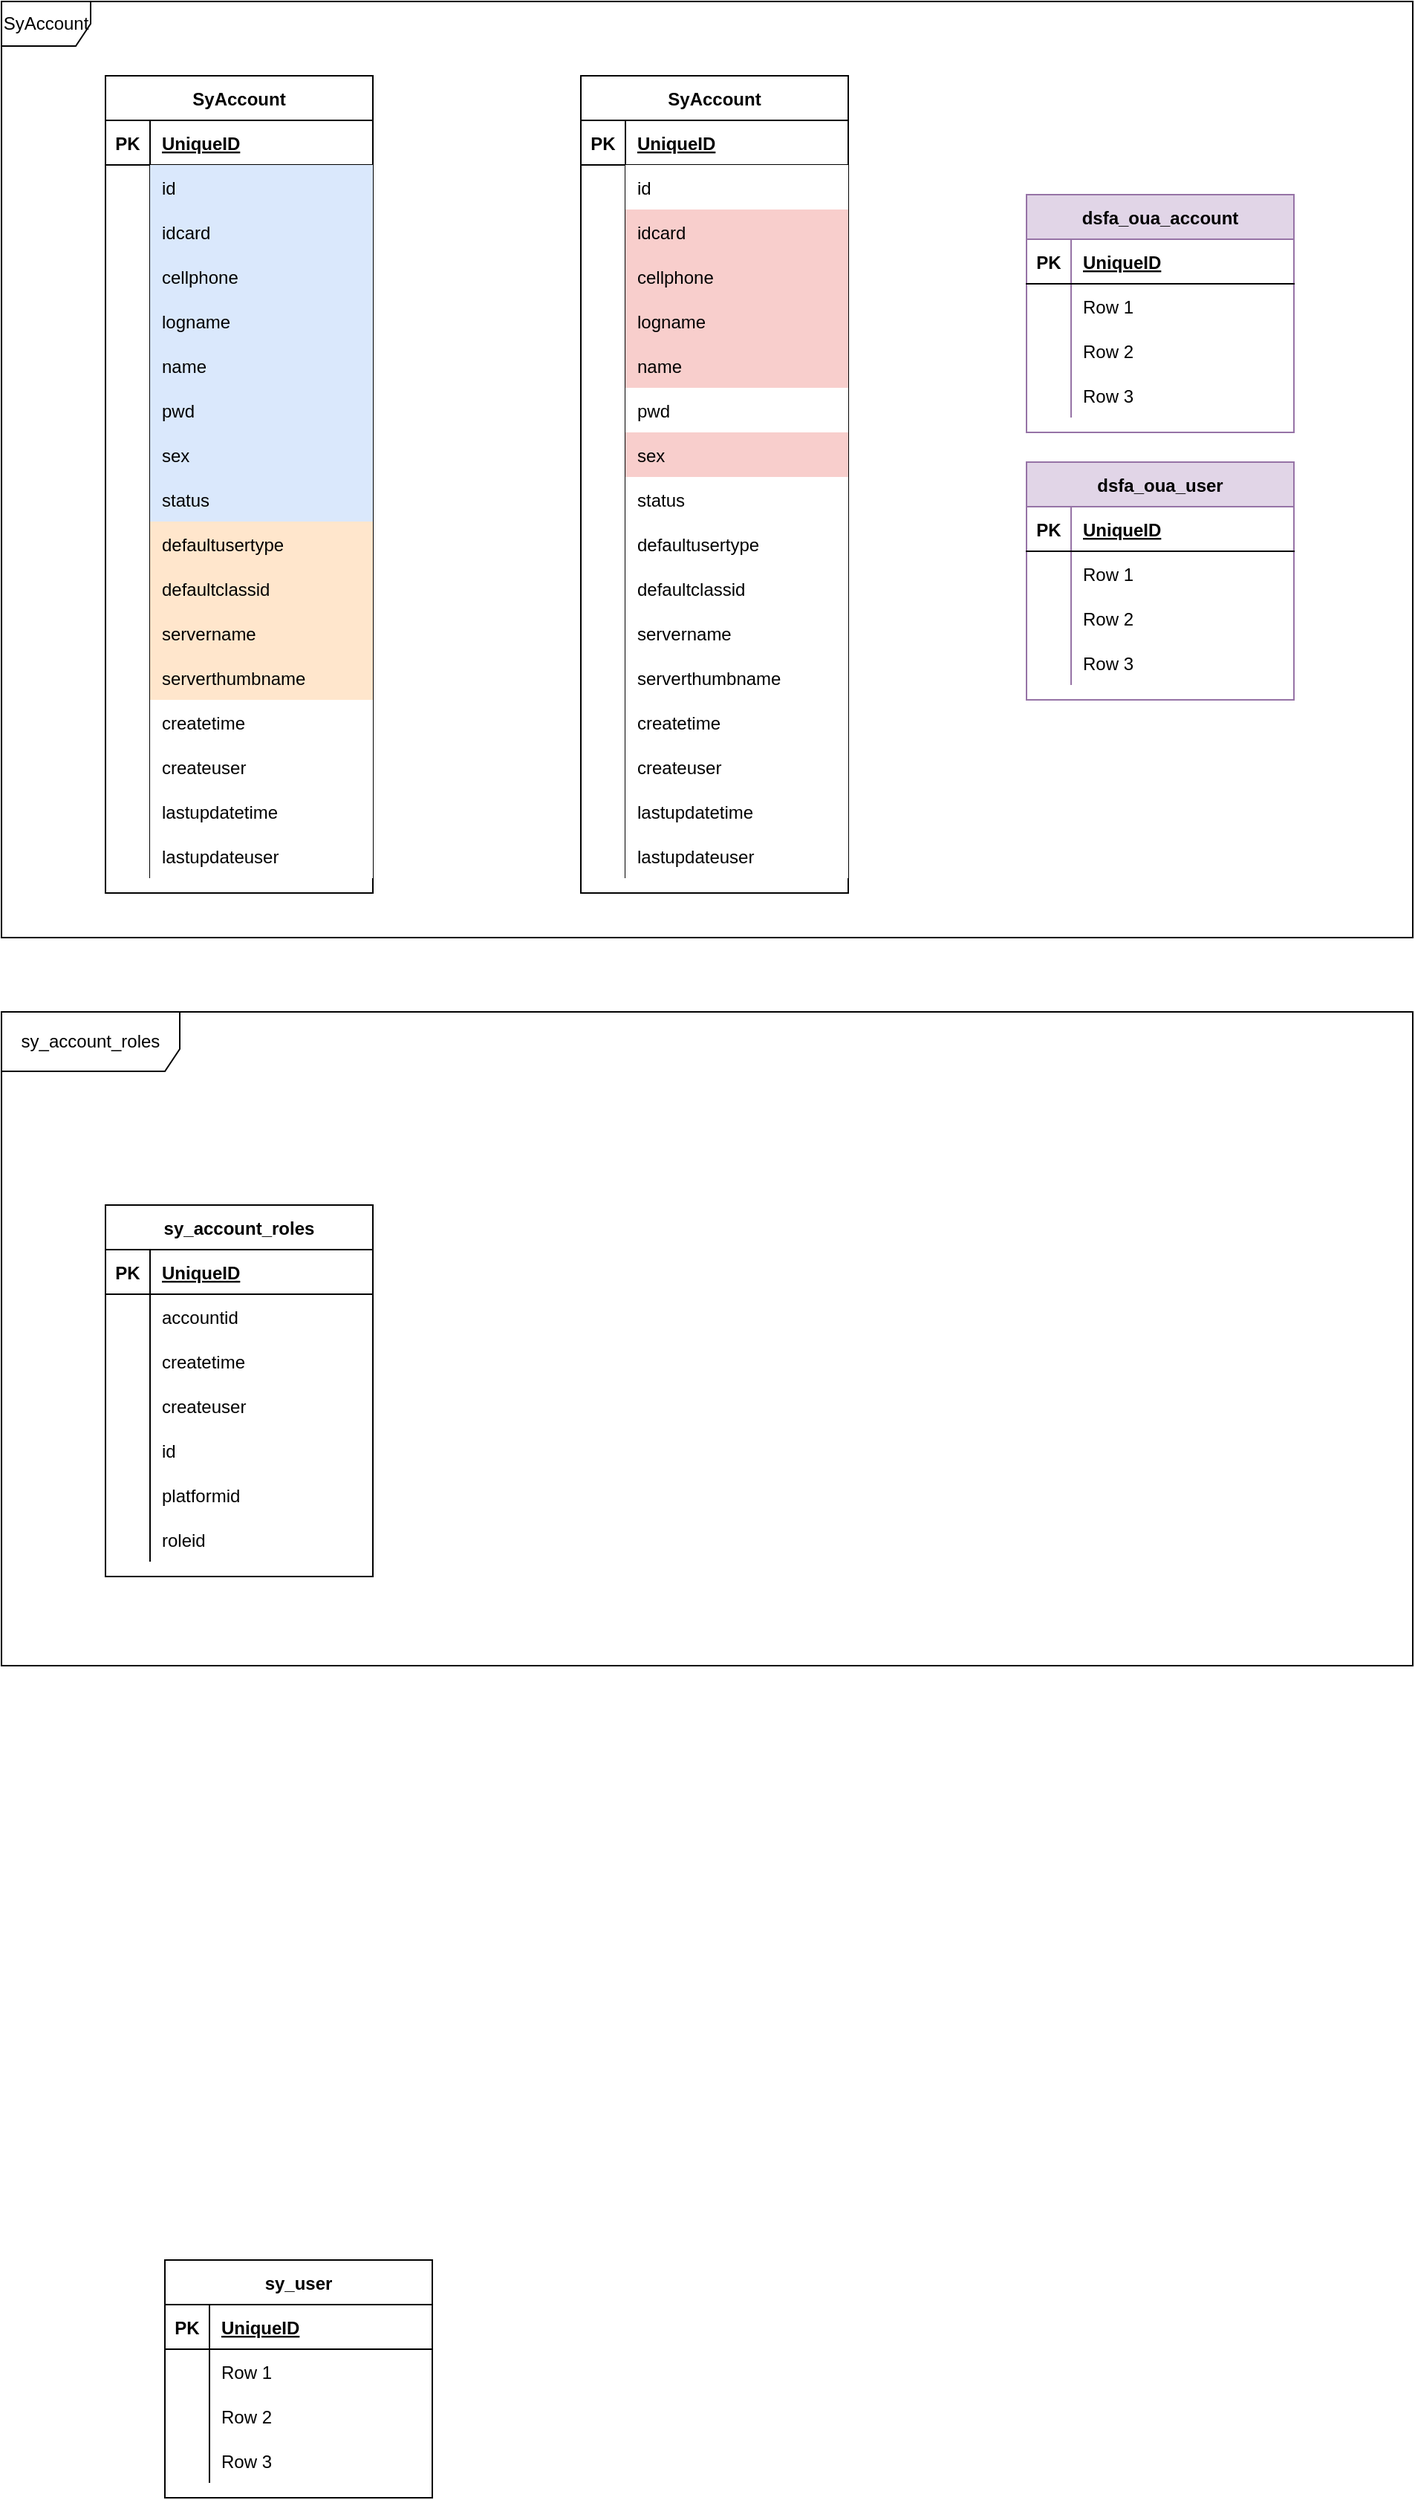 <mxfile version="14.6.13" type="device"><diagram id="wtJdiFeGSxAWLH2Ik4d4" name="第 1 页"><mxGraphModel dx="1408" dy="808" grid="1" gridSize="10" guides="1" tooltips="1" connect="1" arrows="1" fold="1" page="1" pageScale="1" pageWidth="3300" pageHeight="4681" math="0" shadow="0"><root><mxCell id="0"/><mxCell id="1" parent="0"/><mxCell id="aTw9leq8kEesizQfhiR4-157" value="sy_account_roles" style="shape=umlFrame;whiteSpace=wrap;html=1;width=120;height=40;" parent="1" vertex="1"><mxGeometry x="680" y="1360" width="950" height="440" as="geometry"/></mxCell><mxCell id="aTw9leq8kEesizQfhiR4-156" value="SyAccount" style="shape=umlFrame;whiteSpace=wrap;html=1;" parent="1" vertex="1"><mxGeometry x="680" y="680" width="950" height="630" as="geometry"/></mxCell><mxCell id="aTw9leq8kEesizQfhiR4-1" value="SyAccount" style="shape=table;startSize=30;container=1;collapsible=1;childLayout=tableLayout;fixedRows=1;rowLines=0;fontStyle=1;align=center;resizeLast=1;" parent="1" vertex="1"><mxGeometry x="750" y="730" width="180" height="550" as="geometry"/></mxCell><mxCell id="aTw9leq8kEesizQfhiR4-2" value="" style="shape=partialRectangle;collapsible=0;dropTarget=0;pointerEvents=0;fillColor=none;top=0;left=0;bottom=1;right=0;points=[[0,0.5],[1,0.5]];portConstraint=eastwest;" parent="aTw9leq8kEesizQfhiR4-1" vertex="1"><mxGeometry y="30" width="180" height="30" as="geometry"/></mxCell><mxCell id="aTw9leq8kEesizQfhiR4-3" value="PK" style="shape=partialRectangle;connectable=0;fillColor=none;top=0;left=0;bottom=0;right=0;fontStyle=1;overflow=hidden;" parent="aTw9leq8kEesizQfhiR4-2" vertex="1"><mxGeometry width="30" height="30" as="geometry"/></mxCell><mxCell id="aTw9leq8kEesizQfhiR4-4" value="UniqueID" style="shape=partialRectangle;connectable=0;fillColor=none;top=0;left=0;bottom=0;right=0;align=left;spacingLeft=6;fontStyle=5;overflow=hidden;" parent="aTw9leq8kEesizQfhiR4-2" vertex="1"><mxGeometry x="30" width="150" height="30" as="geometry"/></mxCell><mxCell id="aTw9leq8kEesizQfhiR4-5" value="" style="shape=partialRectangle;collapsible=0;dropTarget=0;pointerEvents=0;fillColor=none;top=0;left=0;bottom=0;right=0;points=[[0,0.5],[1,0.5]];portConstraint=eastwest;" parent="aTw9leq8kEesizQfhiR4-1" vertex="1"><mxGeometry y="60" width="180" height="30" as="geometry"/></mxCell><mxCell id="aTw9leq8kEesizQfhiR4-6" value="" style="shape=partialRectangle;connectable=0;fillColor=none;top=0;left=0;bottom=0;right=0;editable=1;overflow=hidden;" parent="aTw9leq8kEesizQfhiR4-5" vertex="1"><mxGeometry width="30" height="30" as="geometry"/></mxCell><mxCell id="aTw9leq8kEesizQfhiR4-7" value="id" style="shape=partialRectangle;connectable=0;fillColor=#dae8fc;top=0;left=0;bottom=0;right=0;align=left;spacingLeft=6;overflow=hidden;strokeColor=#6c8ebf;" parent="aTw9leq8kEesizQfhiR4-5" vertex="1"><mxGeometry x="30" width="150" height="30" as="geometry"/></mxCell><mxCell id="aTw9leq8kEesizQfhiR4-8" value="" style="shape=partialRectangle;collapsible=0;dropTarget=0;pointerEvents=0;fillColor=none;top=0;left=0;bottom=0;right=0;points=[[0,0.5],[1,0.5]];portConstraint=eastwest;" parent="aTw9leq8kEesizQfhiR4-1" vertex="1"><mxGeometry y="90" width="180" height="30" as="geometry"/></mxCell><mxCell id="aTw9leq8kEesizQfhiR4-9" value="" style="shape=partialRectangle;connectable=0;fillColor=none;top=0;left=0;bottom=0;right=0;editable=1;overflow=hidden;" parent="aTw9leq8kEesizQfhiR4-8" vertex="1"><mxGeometry width="30" height="30" as="geometry"/></mxCell><mxCell id="aTw9leq8kEesizQfhiR4-10" value="idcard" style="shape=partialRectangle;connectable=0;fillColor=#dae8fc;top=0;left=0;bottom=0;right=0;align=left;spacingLeft=6;overflow=hidden;strokeColor=#6c8ebf;" parent="aTw9leq8kEesizQfhiR4-8" vertex="1"><mxGeometry x="30" width="150" height="30" as="geometry"/></mxCell><mxCell id="aTw9leq8kEesizQfhiR4-11" value="" style="shape=partialRectangle;collapsible=0;dropTarget=0;pointerEvents=0;fillColor=none;top=0;left=0;bottom=0;right=0;points=[[0,0.5],[1,0.5]];portConstraint=eastwest;" parent="aTw9leq8kEesizQfhiR4-1" vertex="1"><mxGeometry y="120" width="180" height="30" as="geometry"/></mxCell><mxCell id="aTw9leq8kEesizQfhiR4-12" value="" style="shape=partialRectangle;connectable=0;fillColor=none;top=0;left=0;bottom=0;right=0;editable=1;overflow=hidden;" parent="aTw9leq8kEesizQfhiR4-11" vertex="1"><mxGeometry width="30" height="30" as="geometry"/></mxCell><mxCell id="aTw9leq8kEesizQfhiR4-13" value="cellphone" style="shape=partialRectangle;connectable=0;fillColor=#dae8fc;top=0;left=0;bottom=0;right=0;align=left;spacingLeft=6;overflow=hidden;strokeColor=#6c8ebf;" parent="aTw9leq8kEesizQfhiR4-11" vertex="1"><mxGeometry x="30" width="150" height="30" as="geometry"/></mxCell><mxCell id="aTw9leq8kEesizQfhiR4-14" value="" style="shape=partialRectangle;collapsible=0;dropTarget=0;pointerEvents=0;fillColor=none;top=0;left=0;bottom=0;right=0;points=[[0,0.5],[1,0.5]];portConstraint=eastwest;" parent="aTw9leq8kEesizQfhiR4-1" vertex="1"><mxGeometry y="150" width="180" height="30" as="geometry"/></mxCell><mxCell id="aTw9leq8kEesizQfhiR4-15" value="" style="shape=partialRectangle;connectable=0;fillColor=none;top=0;left=0;bottom=0;right=0;editable=1;overflow=hidden;" parent="aTw9leq8kEesizQfhiR4-14" vertex="1"><mxGeometry width="30" height="30" as="geometry"/></mxCell><mxCell id="aTw9leq8kEesizQfhiR4-16" value="logname" style="shape=partialRectangle;connectable=0;fillColor=#dae8fc;top=0;left=0;bottom=0;right=0;align=left;spacingLeft=6;overflow=hidden;strokeColor=#6c8ebf;" parent="aTw9leq8kEesizQfhiR4-14" vertex="1"><mxGeometry x="30" width="150" height="30" as="geometry"/></mxCell><mxCell id="aTw9leq8kEesizQfhiR4-17" value="" style="shape=partialRectangle;collapsible=0;dropTarget=0;pointerEvents=0;fillColor=none;top=0;left=0;bottom=0;right=0;points=[[0,0.5],[1,0.5]];portConstraint=eastwest;" parent="aTw9leq8kEesizQfhiR4-1" vertex="1"><mxGeometry y="180" width="180" height="30" as="geometry"/></mxCell><mxCell id="aTw9leq8kEesizQfhiR4-18" value="" style="shape=partialRectangle;connectable=0;fillColor=none;top=0;left=0;bottom=0;right=0;editable=1;overflow=hidden;" parent="aTw9leq8kEesizQfhiR4-17" vertex="1"><mxGeometry width="30" height="30" as="geometry"/></mxCell><mxCell id="aTw9leq8kEesizQfhiR4-19" value="name" style="shape=partialRectangle;connectable=0;fillColor=#dae8fc;top=0;left=0;bottom=0;right=0;align=left;spacingLeft=6;overflow=hidden;strokeColor=#6c8ebf;" parent="aTw9leq8kEesizQfhiR4-17" vertex="1"><mxGeometry x="30" width="150" height="30" as="geometry"/></mxCell><mxCell id="aTw9leq8kEesizQfhiR4-20" value="" style="shape=partialRectangle;collapsible=0;dropTarget=0;pointerEvents=0;fillColor=none;top=0;left=0;bottom=0;right=0;points=[[0,0.5],[1,0.5]];portConstraint=eastwest;" parent="aTw9leq8kEesizQfhiR4-1" vertex="1"><mxGeometry y="210" width="180" height="30" as="geometry"/></mxCell><mxCell id="aTw9leq8kEesizQfhiR4-21" value="" style="shape=partialRectangle;connectable=0;fillColor=none;top=0;left=0;bottom=0;right=0;editable=1;overflow=hidden;" parent="aTw9leq8kEesizQfhiR4-20" vertex="1"><mxGeometry width="30" height="30" as="geometry"/></mxCell><mxCell id="aTw9leq8kEesizQfhiR4-22" value="pwd" style="shape=partialRectangle;connectable=0;fillColor=#dae8fc;top=0;left=0;bottom=0;right=0;align=left;spacingLeft=6;overflow=hidden;strokeColor=#6c8ebf;" parent="aTw9leq8kEesizQfhiR4-20" vertex="1"><mxGeometry x="30" width="150" height="30" as="geometry"/></mxCell><mxCell id="aTw9leq8kEesizQfhiR4-23" value="" style="shape=partialRectangle;collapsible=0;dropTarget=0;pointerEvents=0;fillColor=none;top=0;left=0;bottom=0;right=0;points=[[0,0.5],[1,0.5]];portConstraint=eastwest;" parent="aTw9leq8kEesizQfhiR4-1" vertex="1"><mxGeometry y="240" width="180" height="30" as="geometry"/></mxCell><mxCell id="aTw9leq8kEesizQfhiR4-24" value="" style="shape=partialRectangle;connectable=0;fillColor=none;top=0;left=0;bottom=0;right=0;editable=1;overflow=hidden;" parent="aTw9leq8kEesizQfhiR4-23" vertex="1"><mxGeometry width="30" height="30" as="geometry"/></mxCell><mxCell id="aTw9leq8kEesizQfhiR4-25" value="sex" style="shape=partialRectangle;connectable=0;fillColor=#dae8fc;top=0;left=0;bottom=0;right=0;align=left;spacingLeft=6;overflow=hidden;strokeColor=#6c8ebf;" parent="aTw9leq8kEesizQfhiR4-23" vertex="1"><mxGeometry x="30" width="150" height="30" as="geometry"/></mxCell><mxCell id="aTw9leq8kEesizQfhiR4-26" value="" style="shape=partialRectangle;collapsible=0;dropTarget=0;pointerEvents=0;fillColor=none;top=0;left=0;bottom=0;right=0;points=[[0,0.5],[1,0.5]];portConstraint=eastwest;" parent="aTw9leq8kEesizQfhiR4-1" vertex="1"><mxGeometry y="270" width="180" height="30" as="geometry"/></mxCell><mxCell id="aTw9leq8kEesizQfhiR4-27" value="" style="shape=partialRectangle;connectable=0;fillColor=none;top=0;left=0;bottom=0;right=0;editable=1;overflow=hidden;" parent="aTw9leq8kEesizQfhiR4-26" vertex="1"><mxGeometry width="30" height="30" as="geometry"/></mxCell><mxCell id="aTw9leq8kEesizQfhiR4-28" value="status" style="shape=partialRectangle;connectable=0;fillColor=#dae8fc;top=0;left=0;bottom=0;right=0;align=left;spacingLeft=6;overflow=hidden;strokeColor=#6c8ebf;" parent="aTw9leq8kEesizQfhiR4-26" vertex="1"><mxGeometry x="30" width="150" height="30" as="geometry"/></mxCell><mxCell id="aTw9leq8kEesizQfhiR4-29" value="" style="shape=partialRectangle;collapsible=0;dropTarget=0;pointerEvents=0;fillColor=none;top=0;left=0;bottom=0;right=0;points=[[0,0.5],[1,0.5]];portConstraint=eastwest;" parent="aTw9leq8kEesizQfhiR4-1" vertex="1"><mxGeometry y="300" width="180" height="30" as="geometry"/></mxCell><mxCell id="aTw9leq8kEesizQfhiR4-30" value="" style="shape=partialRectangle;connectable=0;fillColor=none;top=0;left=0;bottom=0;right=0;editable=1;overflow=hidden;" parent="aTw9leq8kEesizQfhiR4-29" vertex="1"><mxGeometry width="30" height="30" as="geometry"/></mxCell><mxCell id="aTw9leq8kEesizQfhiR4-31" value="defaultusertype" style="shape=partialRectangle;connectable=0;fillColor=#ffe6cc;top=0;left=0;bottom=0;right=0;align=left;spacingLeft=6;overflow=hidden;strokeColor=#d79b00;" parent="aTw9leq8kEesizQfhiR4-29" vertex="1"><mxGeometry x="30" width="150" height="30" as="geometry"/></mxCell><mxCell id="aTw9leq8kEesizQfhiR4-32" value="" style="shape=partialRectangle;collapsible=0;dropTarget=0;pointerEvents=0;fillColor=none;top=0;left=0;bottom=0;right=0;points=[[0,0.5],[1,0.5]];portConstraint=eastwest;" parent="aTw9leq8kEesizQfhiR4-1" vertex="1"><mxGeometry y="330" width="180" height="30" as="geometry"/></mxCell><mxCell id="aTw9leq8kEesizQfhiR4-33" value="" style="shape=partialRectangle;connectable=0;fillColor=none;top=0;left=0;bottom=0;right=0;editable=1;overflow=hidden;" parent="aTw9leq8kEesizQfhiR4-32" vertex="1"><mxGeometry width="30" height="30" as="geometry"/></mxCell><mxCell id="aTw9leq8kEesizQfhiR4-34" value="defaultclassid" style="shape=partialRectangle;connectable=0;fillColor=#ffe6cc;top=0;left=0;bottom=0;right=0;align=left;spacingLeft=6;overflow=hidden;strokeColor=#d79b00;" parent="aTw9leq8kEesizQfhiR4-32" vertex="1"><mxGeometry x="30" width="150" height="30" as="geometry"/></mxCell><mxCell id="aTw9leq8kEesizQfhiR4-35" value="" style="shape=partialRectangle;collapsible=0;dropTarget=0;pointerEvents=0;fillColor=none;top=0;left=0;bottom=0;right=0;points=[[0,0.5],[1,0.5]];portConstraint=eastwest;" parent="aTw9leq8kEesizQfhiR4-1" vertex="1"><mxGeometry y="360" width="180" height="30" as="geometry"/></mxCell><mxCell id="aTw9leq8kEesizQfhiR4-36" value="" style="shape=partialRectangle;connectable=0;fillColor=none;top=0;left=0;bottom=0;right=0;editable=1;overflow=hidden;" parent="aTw9leq8kEesizQfhiR4-35" vertex="1"><mxGeometry width="30" height="30" as="geometry"/></mxCell><mxCell id="aTw9leq8kEesizQfhiR4-37" value="servername" style="shape=partialRectangle;connectable=0;fillColor=#ffe6cc;top=0;left=0;bottom=0;right=0;align=left;spacingLeft=6;overflow=hidden;strokeColor=#d79b00;" parent="aTw9leq8kEesizQfhiR4-35" vertex="1"><mxGeometry x="30" width="150" height="30" as="geometry"/></mxCell><mxCell id="aTw9leq8kEesizQfhiR4-38" value="" style="shape=partialRectangle;collapsible=0;dropTarget=0;pointerEvents=0;fillColor=none;top=0;left=0;bottom=0;right=0;points=[[0,0.5],[1,0.5]];portConstraint=eastwest;" parent="aTw9leq8kEesizQfhiR4-1" vertex="1"><mxGeometry y="390" width="180" height="30" as="geometry"/></mxCell><mxCell id="aTw9leq8kEesizQfhiR4-39" value="" style="shape=partialRectangle;connectable=0;fillColor=none;top=0;left=0;bottom=0;right=0;editable=1;overflow=hidden;" parent="aTw9leq8kEesizQfhiR4-38" vertex="1"><mxGeometry width="30" height="30" as="geometry"/></mxCell><mxCell id="aTw9leq8kEesizQfhiR4-40" value="serverthumbname" style="shape=partialRectangle;connectable=0;fillColor=#ffe6cc;top=0;left=0;bottom=0;right=0;align=left;spacingLeft=6;overflow=hidden;strokeColor=#d79b00;" parent="aTw9leq8kEesizQfhiR4-38" vertex="1"><mxGeometry x="30" width="150" height="30" as="geometry"/></mxCell><mxCell id="aTw9leq8kEesizQfhiR4-41" value="" style="shape=partialRectangle;collapsible=0;dropTarget=0;pointerEvents=0;fillColor=none;top=0;left=0;bottom=0;right=0;points=[[0,0.5],[1,0.5]];portConstraint=eastwest;" parent="aTw9leq8kEesizQfhiR4-1" vertex="1"><mxGeometry y="420" width="180" height="30" as="geometry"/></mxCell><mxCell id="aTw9leq8kEesizQfhiR4-42" value="" style="shape=partialRectangle;connectable=0;fillColor=none;top=0;left=0;bottom=0;right=0;editable=1;overflow=hidden;" parent="aTw9leq8kEesizQfhiR4-41" vertex="1"><mxGeometry width="30" height="30" as="geometry"/></mxCell><mxCell id="aTw9leq8kEesizQfhiR4-43" value="createtime" style="shape=partialRectangle;connectable=0;top=0;left=0;bottom=0;right=0;align=left;spacingLeft=6;overflow=hidden;" parent="aTw9leq8kEesizQfhiR4-41" vertex="1"><mxGeometry x="30" width="150" height="30" as="geometry"/></mxCell><mxCell id="aTw9leq8kEesizQfhiR4-44" value="" style="shape=partialRectangle;collapsible=0;dropTarget=0;pointerEvents=0;fillColor=none;top=0;left=0;bottom=0;right=0;points=[[0,0.5],[1,0.5]];portConstraint=eastwest;" parent="aTw9leq8kEesizQfhiR4-1" vertex="1"><mxGeometry y="450" width="180" height="30" as="geometry"/></mxCell><mxCell id="aTw9leq8kEesizQfhiR4-45" value="" style="shape=partialRectangle;connectable=0;fillColor=none;top=0;left=0;bottom=0;right=0;editable=1;overflow=hidden;" parent="aTw9leq8kEesizQfhiR4-44" vertex="1"><mxGeometry width="30" height="30" as="geometry"/></mxCell><mxCell id="aTw9leq8kEesizQfhiR4-46" value="createuser" style="shape=partialRectangle;connectable=0;top=0;left=0;bottom=0;right=0;align=left;spacingLeft=6;overflow=hidden;" parent="aTw9leq8kEesizQfhiR4-44" vertex="1"><mxGeometry x="30" width="150" height="30" as="geometry"/></mxCell><mxCell id="aTw9leq8kEesizQfhiR4-47" value="" style="shape=partialRectangle;collapsible=0;dropTarget=0;pointerEvents=0;fillColor=none;top=0;left=0;bottom=0;right=0;points=[[0,0.5],[1,0.5]];portConstraint=eastwest;" parent="aTw9leq8kEesizQfhiR4-1" vertex="1"><mxGeometry y="480" width="180" height="30" as="geometry"/></mxCell><mxCell id="aTw9leq8kEesizQfhiR4-48" value="" style="shape=partialRectangle;connectable=0;fillColor=none;top=0;left=0;bottom=0;right=0;editable=1;overflow=hidden;" parent="aTw9leq8kEesizQfhiR4-47" vertex="1"><mxGeometry width="30" height="30" as="geometry"/></mxCell><mxCell id="aTw9leq8kEesizQfhiR4-49" value="lastupdatetime" style="shape=partialRectangle;connectable=0;top=0;left=0;bottom=0;right=0;align=left;spacingLeft=6;overflow=hidden;" parent="aTw9leq8kEesizQfhiR4-47" vertex="1"><mxGeometry x="30" width="150" height="30" as="geometry"/></mxCell><mxCell id="aTw9leq8kEesizQfhiR4-50" value="" style="shape=partialRectangle;collapsible=0;dropTarget=0;pointerEvents=0;fillColor=none;top=0;left=0;bottom=0;right=0;points=[[0,0.5],[1,0.5]];portConstraint=eastwest;" parent="aTw9leq8kEesizQfhiR4-1" vertex="1"><mxGeometry y="510" width="180" height="30" as="geometry"/></mxCell><mxCell id="aTw9leq8kEesizQfhiR4-51" value="" style="shape=partialRectangle;connectable=0;fillColor=none;top=0;left=0;bottom=0;right=0;editable=1;overflow=hidden;" parent="aTw9leq8kEesizQfhiR4-50" vertex="1"><mxGeometry width="30" height="30" as="geometry"/></mxCell><mxCell id="aTw9leq8kEesizQfhiR4-52" value="lastupdateuser" style="shape=partialRectangle;connectable=0;top=0;left=0;bottom=0;right=0;align=left;spacingLeft=6;overflow=hidden;" parent="aTw9leq8kEesizQfhiR4-50" vertex="1"><mxGeometry x="30" width="150" height="30" as="geometry"/></mxCell><mxCell id="aTw9leq8kEesizQfhiR4-56" value="SyAccount" style="shape=table;startSize=30;container=1;collapsible=1;childLayout=tableLayout;fixedRows=1;rowLines=0;fontStyle=1;align=center;resizeLast=1;" parent="1" vertex="1"><mxGeometry x="1070" y="730" width="180" height="550" as="geometry"/></mxCell><mxCell id="aTw9leq8kEesizQfhiR4-57" value="" style="shape=partialRectangle;collapsible=0;dropTarget=0;pointerEvents=0;fillColor=none;top=0;left=0;bottom=1;right=0;points=[[0,0.5],[1,0.5]];portConstraint=eastwest;" parent="aTw9leq8kEesizQfhiR4-56" vertex="1"><mxGeometry y="30" width="180" height="30" as="geometry"/></mxCell><mxCell id="aTw9leq8kEesizQfhiR4-58" value="PK" style="shape=partialRectangle;connectable=0;fillColor=none;top=0;left=0;bottom=0;right=0;fontStyle=1;overflow=hidden;" parent="aTw9leq8kEesizQfhiR4-57" vertex="1"><mxGeometry width="30" height="30" as="geometry"/></mxCell><mxCell id="aTw9leq8kEesizQfhiR4-59" value="UniqueID" style="shape=partialRectangle;connectable=0;fillColor=none;top=0;left=0;bottom=0;right=0;align=left;spacingLeft=6;fontStyle=5;overflow=hidden;" parent="aTw9leq8kEesizQfhiR4-57" vertex="1"><mxGeometry x="30" width="150" height="30" as="geometry"/></mxCell><mxCell id="aTw9leq8kEesizQfhiR4-60" value="" style="shape=partialRectangle;collapsible=0;dropTarget=0;pointerEvents=0;fillColor=none;top=0;left=0;bottom=0;right=0;points=[[0,0.5],[1,0.5]];portConstraint=eastwest;" parent="aTw9leq8kEesizQfhiR4-56" vertex="1"><mxGeometry y="60" width="180" height="30" as="geometry"/></mxCell><mxCell id="aTw9leq8kEesizQfhiR4-61" value="" style="shape=partialRectangle;connectable=0;fillColor=none;top=0;left=0;bottom=0;right=0;editable=1;overflow=hidden;" parent="aTw9leq8kEesizQfhiR4-60" vertex="1"><mxGeometry width="30" height="30" as="geometry"/></mxCell><mxCell id="aTw9leq8kEesizQfhiR4-62" value="id" style="shape=partialRectangle;connectable=0;top=0;left=0;bottom=0;right=0;align=left;spacingLeft=6;overflow=hidden;" parent="aTw9leq8kEesizQfhiR4-60" vertex="1"><mxGeometry x="30" width="150" height="30" as="geometry"/></mxCell><mxCell id="aTw9leq8kEesizQfhiR4-63" value="" style="shape=partialRectangle;collapsible=0;dropTarget=0;pointerEvents=0;fillColor=none;top=0;left=0;bottom=0;right=0;points=[[0,0.5],[1,0.5]];portConstraint=eastwest;" parent="aTw9leq8kEesizQfhiR4-56" vertex="1"><mxGeometry y="90" width="180" height="30" as="geometry"/></mxCell><mxCell id="aTw9leq8kEesizQfhiR4-64" value="" style="shape=partialRectangle;connectable=0;fillColor=none;top=0;left=0;bottom=0;right=0;editable=1;overflow=hidden;" parent="aTw9leq8kEesizQfhiR4-63" vertex="1"><mxGeometry width="30" height="30" as="geometry"/></mxCell><mxCell id="aTw9leq8kEesizQfhiR4-65" value="idcard" style="shape=partialRectangle;connectable=0;top=0;left=0;bottom=0;right=0;align=left;spacingLeft=6;overflow=hidden;fillColor=#f8cecc;strokeColor=#b85450;" parent="aTw9leq8kEesizQfhiR4-63" vertex="1"><mxGeometry x="30" width="150" height="30" as="geometry"/></mxCell><mxCell id="aTw9leq8kEesizQfhiR4-66" value="" style="shape=partialRectangle;collapsible=0;dropTarget=0;pointerEvents=0;fillColor=none;top=0;left=0;bottom=0;right=0;points=[[0,0.5],[1,0.5]];portConstraint=eastwest;" parent="aTw9leq8kEesizQfhiR4-56" vertex="1"><mxGeometry y="120" width="180" height="30" as="geometry"/></mxCell><mxCell id="aTw9leq8kEesizQfhiR4-67" value="" style="shape=partialRectangle;connectable=0;fillColor=none;top=0;left=0;bottom=0;right=0;editable=1;overflow=hidden;" parent="aTw9leq8kEesizQfhiR4-66" vertex="1"><mxGeometry width="30" height="30" as="geometry"/></mxCell><mxCell id="aTw9leq8kEesizQfhiR4-68" value="cellphone" style="shape=partialRectangle;connectable=0;top=0;left=0;bottom=0;right=0;align=left;spacingLeft=6;overflow=hidden;fillColor=#f8cecc;strokeColor=#b85450;" parent="aTw9leq8kEesizQfhiR4-66" vertex="1"><mxGeometry x="30" width="150" height="30" as="geometry"/></mxCell><mxCell id="aTw9leq8kEesizQfhiR4-69" value="" style="shape=partialRectangle;collapsible=0;dropTarget=0;pointerEvents=0;fillColor=none;top=0;left=0;bottom=0;right=0;points=[[0,0.5],[1,0.5]];portConstraint=eastwest;" parent="aTw9leq8kEesizQfhiR4-56" vertex="1"><mxGeometry y="150" width="180" height="30" as="geometry"/></mxCell><mxCell id="aTw9leq8kEesizQfhiR4-70" value="" style="shape=partialRectangle;connectable=0;fillColor=none;top=0;left=0;bottom=0;right=0;editable=1;overflow=hidden;" parent="aTw9leq8kEesizQfhiR4-69" vertex="1"><mxGeometry width="30" height="30" as="geometry"/></mxCell><mxCell id="aTw9leq8kEesizQfhiR4-71" value="logname" style="shape=partialRectangle;connectable=0;top=0;left=0;bottom=0;right=0;align=left;spacingLeft=6;overflow=hidden;fillColor=#f8cecc;strokeColor=#b85450;" parent="aTw9leq8kEesizQfhiR4-69" vertex="1"><mxGeometry x="30" width="150" height="30" as="geometry"/></mxCell><mxCell id="aTw9leq8kEesizQfhiR4-72" value="" style="shape=partialRectangle;collapsible=0;dropTarget=0;pointerEvents=0;fillColor=none;top=0;left=0;bottom=0;right=0;points=[[0,0.5],[1,0.5]];portConstraint=eastwest;" parent="aTw9leq8kEesizQfhiR4-56" vertex="1"><mxGeometry y="180" width="180" height="30" as="geometry"/></mxCell><mxCell id="aTw9leq8kEesizQfhiR4-73" value="" style="shape=partialRectangle;connectable=0;fillColor=none;top=0;left=0;bottom=0;right=0;editable=1;overflow=hidden;" parent="aTw9leq8kEesizQfhiR4-72" vertex="1"><mxGeometry width="30" height="30" as="geometry"/></mxCell><mxCell id="aTw9leq8kEesizQfhiR4-74" value="name" style="shape=partialRectangle;connectable=0;top=0;left=0;bottom=0;right=0;align=left;spacingLeft=6;overflow=hidden;fillColor=#f8cecc;strokeColor=#b85450;" parent="aTw9leq8kEesizQfhiR4-72" vertex="1"><mxGeometry x="30" width="150" height="30" as="geometry"/></mxCell><mxCell id="aTw9leq8kEesizQfhiR4-75" value="" style="shape=partialRectangle;collapsible=0;dropTarget=0;pointerEvents=0;fillColor=none;top=0;left=0;bottom=0;right=0;points=[[0,0.5],[1,0.5]];portConstraint=eastwest;" parent="aTw9leq8kEesizQfhiR4-56" vertex="1"><mxGeometry y="210" width="180" height="30" as="geometry"/></mxCell><mxCell id="aTw9leq8kEesizQfhiR4-76" value="" style="shape=partialRectangle;connectable=0;fillColor=none;top=0;left=0;bottom=0;right=0;editable=1;overflow=hidden;" parent="aTw9leq8kEesizQfhiR4-75" vertex="1"><mxGeometry width="30" height="30" as="geometry"/></mxCell><mxCell id="aTw9leq8kEesizQfhiR4-77" value="pwd" style="shape=partialRectangle;connectable=0;top=0;left=0;bottom=0;right=0;align=left;spacingLeft=6;overflow=hidden;" parent="aTw9leq8kEesizQfhiR4-75" vertex="1"><mxGeometry x="30" width="150" height="30" as="geometry"/></mxCell><mxCell id="aTw9leq8kEesizQfhiR4-78" value="" style="shape=partialRectangle;collapsible=0;dropTarget=0;pointerEvents=0;fillColor=none;top=0;left=0;bottom=0;right=0;points=[[0,0.5],[1,0.5]];portConstraint=eastwest;" parent="aTw9leq8kEesizQfhiR4-56" vertex="1"><mxGeometry y="240" width="180" height="30" as="geometry"/></mxCell><mxCell id="aTw9leq8kEesizQfhiR4-79" value="" style="shape=partialRectangle;connectable=0;fillColor=none;top=0;left=0;bottom=0;right=0;editable=1;overflow=hidden;" parent="aTw9leq8kEesizQfhiR4-78" vertex="1"><mxGeometry width="30" height="30" as="geometry"/></mxCell><mxCell id="aTw9leq8kEesizQfhiR4-80" value="sex" style="shape=partialRectangle;connectable=0;top=0;left=0;bottom=0;right=0;align=left;spacingLeft=6;overflow=hidden;fillColor=#f8cecc;strokeColor=#b85450;" parent="aTw9leq8kEesizQfhiR4-78" vertex="1"><mxGeometry x="30" width="150" height="30" as="geometry"/></mxCell><mxCell id="aTw9leq8kEesizQfhiR4-81" value="" style="shape=partialRectangle;collapsible=0;dropTarget=0;pointerEvents=0;fillColor=none;top=0;left=0;bottom=0;right=0;points=[[0,0.5],[1,0.5]];portConstraint=eastwest;" parent="aTw9leq8kEesizQfhiR4-56" vertex="1"><mxGeometry y="270" width="180" height="30" as="geometry"/></mxCell><mxCell id="aTw9leq8kEesizQfhiR4-82" value="" style="shape=partialRectangle;connectable=0;fillColor=none;top=0;left=0;bottom=0;right=0;editable=1;overflow=hidden;" parent="aTw9leq8kEesizQfhiR4-81" vertex="1"><mxGeometry width="30" height="30" as="geometry"/></mxCell><mxCell id="aTw9leq8kEesizQfhiR4-83" value="status" style="shape=partialRectangle;connectable=0;top=0;left=0;bottom=0;right=0;align=left;spacingLeft=6;overflow=hidden;" parent="aTw9leq8kEesizQfhiR4-81" vertex="1"><mxGeometry x="30" width="150" height="30" as="geometry"/></mxCell><mxCell id="aTw9leq8kEesizQfhiR4-84" value="" style="shape=partialRectangle;collapsible=0;dropTarget=0;pointerEvents=0;fillColor=none;top=0;left=0;bottom=0;right=0;points=[[0,0.5],[1,0.5]];portConstraint=eastwest;" parent="aTw9leq8kEesizQfhiR4-56" vertex="1"><mxGeometry y="300" width="180" height="30" as="geometry"/></mxCell><mxCell id="aTw9leq8kEesizQfhiR4-85" value="" style="shape=partialRectangle;connectable=0;fillColor=none;top=0;left=0;bottom=0;right=0;editable=1;overflow=hidden;" parent="aTw9leq8kEesizQfhiR4-84" vertex="1"><mxGeometry width="30" height="30" as="geometry"/></mxCell><mxCell id="aTw9leq8kEesizQfhiR4-86" value="defaultusertype" style="shape=partialRectangle;connectable=0;top=0;left=0;bottom=0;right=0;align=left;spacingLeft=6;overflow=hidden;" parent="aTw9leq8kEesizQfhiR4-84" vertex="1"><mxGeometry x="30" width="150" height="30" as="geometry"/></mxCell><mxCell id="aTw9leq8kEesizQfhiR4-87" value="" style="shape=partialRectangle;collapsible=0;dropTarget=0;pointerEvents=0;fillColor=none;top=0;left=0;bottom=0;right=0;points=[[0,0.5],[1,0.5]];portConstraint=eastwest;" parent="aTw9leq8kEesizQfhiR4-56" vertex="1"><mxGeometry y="330" width="180" height="30" as="geometry"/></mxCell><mxCell id="aTw9leq8kEesizQfhiR4-88" value="" style="shape=partialRectangle;connectable=0;fillColor=none;top=0;left=0;bottom=0;right=0;editable=1;overflow=hidden;" parent="aTw9leq8kEesizQfhiR4-87" vertex="1"><mxGeometry width="30" height="30" as="geometry"/></mxCell><mxCell id="aTw9leq8kEesizQfhiR4-89" value="defaultclassid" style="shape=partialRectangle;connectable=0;top=0;left=0;bottom=0;right=0;align=left;spacingLeft=6;overflow=hidden;" parent="aTw9leq8kEesizQfhiR4-87" vertex="1"><mxGeometry x="30" width="150" height="30" as="geometry"/></mxCell><mxCell id="aTw9leq8kEesizQfhiR4-90" value="" style="shape=partialRectangle;collapsible=0;dropTarget=0;pointerEvents=0;fillColor=none;top=0;left=0;bottom=0;right=0;points=[[0,0.5],[1,0.5]];portConstraint=eastwest;" parent="aTw9leq8kEesizQfhiR4-56" vertex="1"><mxGeometry y="360" width="180" height="30" as="geometry"/></mxCell><mxCell id="aTw9leq8kEesizQfhiR4-91" value="" style="shape=partialRectangle;connectable=0;fillColor=none;top=0;left=0;bottom=0;right=0;editable=1;overflow=hidden;" parent="aTw9leq8kEesizQfhiR4-90" vertex="1"><mxGeometry width="30" height="30" as="geometry"/></mxCell><mxCell id="aTw9leq8kEesizQfhiR4-92" value="servername" style="shape=partialRectangle;connectable=0;top=0;left=0;bottom=0;right=0;align=left;spacingLeft=6;overflow=hidden;" parent="aTw9leq8kEesizQfhiR4-90" vertex="1"><mxGeometry x="30" width="150" height="30" as="geometry"/></mxCell><mxCell id="aTw9leq8kEesizQfhiR4-93" value="" style="shape=partialRectangle;collapsible=0;dropTarget=0;pointerEvents=0;fillColor=none;top=0;left=0;bottom=0;right=0;points=[[0,0.5],[1,0.5]];portConstraint=eastwest;" parent="aTw9leq8kEesizQfhiR4-56" vertex="1"><mxGeometry y="390" width="180" height="30" as="geometry"/></mxCell><mxCell id="aTw9leq8kEesizQfhiR4-94" value="" style="shape=partialRectangle;connectable=0;fillColor=none;top=0;left=0;bottom=0;right=0;editable=1;overflow=hidden;" parent="aTw9leq8kEesizQfhiR4-93" vertex="1"><mxGeometry width="30" height="30" as="geometry"/></mxCell><mxCell id="aTw9leq8kEesizQfhiR4-95" value="serverthumbname" style="shape=partialRectangle;connectable=0;top=0;left=0;bottom=0;right=0;align=left;spacingLeft=6;overflow=hidden;" parent="aTw9leq8kEesizQfhiR4-93" vertex="1"><mxGeometry x="30" width="150" height="30" as="geometry"/></mxCell><mxCell id="aTw9leq8kEesizQfhiR4-96" value="" style="shape=partialRectangle;collapsible=0;dropTarget=0;pointerEvents=0;fillColor=none;top=0;left=0;bottom=0;right=0;points=[[0,0.5],[1,0.5]];portConstraint=eastwest;" parent="aTw9leq8kEesizQfhiR4-56" vertex="1"><mxGeometry y="420" width="180" height="30" as="geometry"/></mxCell><mxCell id="aTw9leq8kEesizQfhiR4-97" value="" style="shape=partialRectangle;connectable=0;fillColor=none;top=0;left=0;bottom=0;right=0;editable=1;overflow=hidden;" parent="aTw9leq8kEesizQfhiR4-96" vertex="1"><mxGeometry width="30" height="30" as="geometry"/></mxCell><mxCell id="aTw9leq8kEesizQfhiR4-98" value="createtime" style="shape=partialRectangle;connectable=0;top=0;left=0;bottom=0;right=0;align=left;spacingLeft=6;overflow=hidden;" parent="aTw9leq8kEesizQfhiR4-96" vertex="1"><mxGeometry x="30" width="150" height="30" as="geometry"/></mxCell><mxCell id="aTw9leq8kEesizQfhiR4-99" value="" style="shape=partialRectangle;collapsible=0;dropTarget=0;pointerEvents=0;fillColor=none;top=0;left=0;bottom=0;right=0;points=[[0,0.5],[1,0.5]];portConstraint=eastwest;" parent="aTw9leq8kEesizQfhiR4-56" vertex="1"><mxGeometry y="450" width="180" height="30" as="geometry"/></mxCell><mxCell id="aTw9leq8kEesizQfhiR4-100" value="" style="shape=partialRectangle;connectable=0;fillColor=none;top=0;left=0;bottom=0;right=0;editable=1;overflow=hidden;" parent="aTw9leq8kEesizQfhiR4-99" vertex="1"><mxGeometry width="30" height="30" as="geometry"/></mxCell><mxCell id="aTw9leq8kEesizQfhiR4-101" value="createuser" style="shape=partialRectangle;connectable=0;top=0;left=0;bottom=0;right=0;align=left;spacingLeft=6;overflow=hidden;" parent="aTw9leq8kEesizQfhiR4-99" vertex="1"><mxGeometry x="30" width="150" height="30" as="geometry"/></mxCell><mxCell id="aTw9leq8kEesizQfhiR4-102" value="" style="shape=partialRectangle;collapsible=0;dropTarget=0;pointerEvents=0;fillColor=none;top=0;left=0;bottom=0;right=0;points=[[0,0.5],[1,0.5]];portConstraint=eastwest;" parent="aTw9leq8kEesizQfhiR4-56" vertex="1"><mxGeometry y="480" width="180" height="30" as="geometry"/></mxCell><mxCell id="aTw9leq8kEesizQfhiR4-103" value="" style="shape=partialRectangle;connectable=0;fillColor=none;top=0;left=0;bottom=0;right=0;editable=1;overflow=hidden;" parent="aTw9leq8kEesizQfhiR4-102" vertex="1"><mxGeometry width="30" height="30" as="geometry"/></mxCell><mxCell id="aTw9leq8kEesizQfhiR4-104" value="lastupdatetime" style="shape=partialRectangle;connectable=0;top=0;left=0;bottom=0;right=0;align=left;spacingLeft=6;overflow=hidden;" parent="aTw9leq8kEesizQfhiR4-102" vertex="1"><mxGeometry x="30" width="150" height="30" as="geometry"/></mxCell><mxCell id="aTw9leq8kEesizQfhiR4-105" value="" style="shape=partialRectangle;collapsible=0;dropTarget=0;pointerEvents=0;fillColor=none;top=0;left=0;bottom=0;right=0;points=[[0,0.5],[1,0.5]];portConstraint=eastwest;" parent="aTw9leq8kEesizQfhiR4-56" vertex="1"><mxGeometry y="510" width="180" height="30" as="geometry"/></mxCell><mxCell id="aTw9leq8kEesizQfhiR4-106" value="" style="shape=partialRectangle;connectable=0;fillColor=none;top=0;left=0;bottom=0;right=0;editable=1;overflow=hidden;" parent="aTw9leq8kEesizQfhiR4-105" vertex="1"><mxGeometry width="30" height="30" as="geometry"/></mxCell><mxCell id="aTw9leq8kEesizQfhiR4-107" value="lastupdateuser" style="shape=partialRectangle;connectable=0;top=0;left=0;bottom=0;right=0;align=left;spacingLeft=6;overflow=hidden;" parent="aTw9leq8kEesizQfhiR4-105" vertex="1"><mxGeometry x="30" width="150" height="30" as="geometry"/></mxCell><mxCell id="aTw9leq8kEesizQfhiR4-108" value="sy_account_roles" style="shape=table;startSize=30;container=1;collapsible=1;childLayout=tableLayout;fixedRows=1;rowLines=0;fontStyle=1;align=center;resizeLast=1;" parent="1" vertex="1"><mxGeometry x="750" y="1490" width="180" height="250" as="geometry"/></mxCell><mxCell id="aTw9leq8kEesizQfhiR4-109" value="" style="shape=partialRectangle;collapsible=0;dropTarget=0;pointerEvents=0;fillColor=none;top=0;left=0;bottom=1;right=0;points=[[0,0.5],[1,0.5]];portConstraint=eastwest;" parent="aTw9leq8kEesizQfhiR4-108" vertex="1"><mxGeometry y="30" width="180" height="30" as="geometry"/></mxCell><mxCell id="aTw9leq8kEesizQfhiR4-110" value="PK" style="shape=partialRectangle;connectable=0;fillColor=none;top=0;left=0;bottom=0;right=0;fontStyle=1;overflow=hidden;" parent="aTw9leq8kEesizQfhiR4-109" vertex="1"><mxGeometry width="30" height="30" as="geometry"/></mxCell><mxCell id="aTw9leq8kEesizQfhiR4-111" value="UniqueID" style="shape=partialRectangle;connectable=0;fillColor=none;top=0;left=0;bottom=0;right=0;align=left;spacingLeft=6;fontStyle=5;overflow=hidden;" parent="aTw9leq8kEesizQfhiR4-109" vertex="1"><mxGeometry x="30" width="150" height="30" as="geometry"/></mxCell><mxCell id="aTw9leq8kEesizQfhiR4-112" value="" style="shape=partialRectangle;collapsible=0;dropTarget=0;pointerEvents=0;fillColor=none;top=0;left=0;bottom=0;right=0;points=[[0,0.5],[1,0.5]];portConstraint=eastwest;" parent="aTw9leq8kEesizQfhiR4-108" vertex="1"><mxGeometry y="60" width="180" height="30" as="geometry"/></mxCell><mxCell id="aTw9leq8kEesizQfhiR4-113" value="" style="shape=partialRectangle;connectable=0;fillColor=none;top=0;left=0;bottom=0;right=0;editable=1;overflow=hidden;" parent="aTw9leq8kEesizQfhiR4-112" vertex="1"><mxGeometry width="30" height="30" as="geometry"/></mxCell><mxCell id="aTw9leq8kEesizQfhiR4-114" value="accountid" style="shape=partialRectangle;connectable=0;fillColor=none;top=0;left=0;bottom=0;right=0;align=left;spacingLeft=6;overflow=hidden;" parent="aTw9leq8kEesizQfhiR4-112" vertex="1"><mxGeometry x="30" width="150" height="30" as="geometry"/></mxCell><mxCell id="aTw9leq8kEesizQfhiR4-115" value="" style="shape=partialRectangle;collapsible=0;dropTarget=0;pointerEvents=0;fillColor=none;top=0;left=0;bottom=0;right=0;points=[[0,0.5],[1,0.5]];portConstraint=eastwest;" parent="aTw9leq8kEesizQfhiR4-108" vertex="1"><mxGeometry y="90" width="180" height="30" as="geometry"/></mxCell><mxCell id="aTw9leq8kEesizQfhiR4-116" value="" style="shape=partialRectangle;connectable=0;fillColor=none;top=0;left=0;bottom=0;right=0;editable=1;overflow=hidden;" parent="aTw9leq8kEesizQfhiR4-115" vertex="1"><mxGeometry width="30" height="30" as="geometry"/></mxCell><mxCell id="aTw9leq8kEesizQfhiR4-117" value="createtime" style="shape=partialRectangle;connectable=0;fillColor=none;top=0;left=0;bottom=0;right=0;align=left;spacingLeft=6;overflow=hidden;" parent="aTw9leq8kEesizQfhiR4-115" vertex="1"><mxGeometry x="30" width="150" height="30" as="geometry"/></mxCell><mxCell id="aTw9leq8kEesizQfhiR4-118" value="" style="shape=partialRectangle;collapsible=0;dropTarget=0;pointerEvents=0;fillColor=none;top=0;left=0;bottom=0;right=0;points=[[0,0.5],[1,0.5]];portConstraint=eastwest;" parent="aTw9leq8kEesizQfhiR4-108" vertex="1"><mxGeometry y="120" width="180" height="30" as="geometry"/></mxCell><mxCell id="aTw9leq8kEesizQfhiR4-119" value="" style="shape=partialRectangle;connectable=0;fillColor=none;top=0;left=0;bottom=0;right=0;editable=1;overflow=hidden;" parent="aTw9leq8kEesizQfhiR4-118" vertex="1"><mxGeometry width="30" height="30" as="geometry"/></mxCell><mxCell id="aTw9leq8kEesizQfhiR4-120" value="createuser" style="shape=partialRectangle;connectable=0;fillColor=none;top=0;left=0;bottom=0;right=0;align=left;spacingLeft=6;overflow=hidden;" parent="aTw9leq8kEesizQfhiR4-118" vertex="1"><mxGeometry x="30" width="150" height="30" as="geometry"/></mxCell><mxCell id="aTw9leq8kEesizQfhiR4-147" value="" style="shape=partialRectangle;collapsible=0;dropTarget=0;pointerEvents=0;fillColor=none;top=0;left=0;bottom=0;right=0;points=[[0,0.5],[1,0.5]];portConstraint=eastwest;" parent="aTw9leq8kEesizQfhiR4-108" vertex="1"><mxGeometry y="150" width="180" height="30" as="geometry"/></mxCell><mxCell id="aTw9leq8kEesizQfhiR4-148" value="" style="shape=partialRectangle;connectable=0;fillColor=none;top=0;left=0;bottom=0;right=0;editable=1;overflow=hidden;" parent="aTw9leq8kEesizQfhiR4-147" vertex="1"><mxGeometry width="30" height="30" as="geometry"/></mxCell><mxCell id="aTw9leq8kEesizQfhiR4-149" value="id" style="shape=partialRectangle;connectable=0;fillColor=none;top=0;left=0;bottom=0;right=0;align=left;spacingLeft=6;overflow=hidden;" parent="aTw9leq8kEesizQfhiR4-147" vertex="1"><mxGeometry x="30" width="150" height="30" as="geometry"/></mxCell><mxCell id="aTw9leq8kEesizQfhiR4-150" value="" style="shape=partialRectangle;collapsible=0;dropTarget=0;pointerEvents=0;fillColor=none;top=0;left=0;bottom=0;right=0;points=[[0,0.5],[1,0.5]];portConstraint=eastwest;" parent="aTw9leq8kEesizQfhiR4-108" vertex="1"><mxGeometry y="180" width="180" height="30" as="geometry"/></mxCell><mxCell id="aTw9leq8kEesizQfhiR4-151" value="" style="shape=partialRectangle;connectable=0;fillColor=none;top=0;left=0;bottom=0;right=0;editable=1;overflow=hidden;" parent="aTw9leq8kEesizQfhiR4-150" vertex="1"><mxGeometry width="30" height="30" as="geometry"/></mxCell><mxCell id="aTw9leq8kEesizQfhiR4-152" value="platformid" style="shape=partialRectangle;connectable=0;fillColor=none;top=0;left=0;bottom=0;right=0;align=left;spacingLeft=6;overflow=hidden;" parent="aTw9leq8kEesizQfhiR4-150" vertex="1"><mxGeometry x="30" width="150" height="30" as="geometry"/></mxCell><mxCell id="aTw9leq8kEesizQfhiR4-153" value="" style="shape=partialRectangle;collapsible=0;dropTarget=0;pointerEvents=0;fillColor=none;top=0;left=0;bottom=0;right=0;points=[[0,0.5],[1,0.5]];portConstraint=eastwest;" parent="aTw9leq8kEesizQfhiR4-108" vertex="1"><mxGeometry y="210" width="180" height="30" as="geometry"/></mxCell><mxCell id="aTw9leq8kEesizQfhiR4-154" value="" style="shape=partialRectangle;connectable=0;fillColor=none;top=0;left=0;bottom=0;right=0;editable=1;overflow=hidden;" parent="aTw9leq8kEesizQfhiR4-153" vertex="1"><mxGeometry width="30" height="30" as="geometry"/></mxCell><mxCell id="aTw9leq8kEesizQfhiR4-155" value="roleid" style="shape=partialRectangle;connectable=0;fillColor=none;top=0;left=0;bottom=0;right=0;align=left;spacingLeft=6;overflow=hidden;" parent="aTw9leq8kEesizQfhiR4-153" vertex="1"><mxGeometry x="30" width="150" height="30" as="geometry"/></mxCell><mxCell id="aTw9leq8kEesizQfhiR4-121" value="dsfa_oua_account" style="shape=table;startSize=30;container=1;collapsible=1;childLayout=tableLayout;fixedRows=1;rowLines=0;fontStyle=1;align=center;resizeLast=1;fillColor=#e1d5e7;strokeColor=#9673a6;" parent="1" vertex="1"><mxGeometry x="1370" y="810" width="180" height="160" as="geometry"/></mxCell><mxCell id="aTw9leq8kEesizQfhiR4-122" value="" style="shape=partialRectangle;collapsible=0;dropTarget=0;pointerEvents=0;fillColor=none;top=0;left=0;bottom=1;right=0;points=[[0,0.5],[1,0.5]];portConstraint=eastwest;" parent="aTw9leq8kEesizQfhiR4-121" vertex="1"><mxGeometry y="30" width="180" height="30" as="geometry"/></mxCell><mxCell id="aTw9leq8kEesizQfhiR4-123" value="PK" style="shape=partialRectangle;connectable=0;fillColor=none;top=0;left=0;bottom=0;right=0;fontStyle=1;overflow=hidden;" parent="aTw9leq8kEesizQfhiR4-122" vertex="1"><mxGeometry width="30" height="30" as="geometry"/></mxCell><mxCell id="aTw9leq8kEesizQfhiR4-124" value="UniqueID" style="shape=partialRectangle;connectable=0;fillColor=none;top=0;left=0;bottom=0;right=0;align=left;spacingLeft=6;fontStyle=5;overflow=hidden;" parent="aTw9leq8kEesizQfhiR4-122" vertex="1"><mxGeometry x="30" width="150" height="30" as="geometry"/></mxCell><mxCell id="aTw9leq8kEesizQfhiR4-125" value="" style="shape=partialRectangle;collapsible=0;dropTarget=0;pointerEvents=0;fillColor=none;top=0;left=0;bottom=0;right=0;points=[[0,0.5],[1,0.5]];portConstraint=eastwest;" parent="aTw9leq8kEesizQfhiR4-121" vertex="1"><mxGeometry y="60" width="180" height="30" as="geometry"/></mxCell><mxCell id="aTw9leq8kEesizQfhiR4-126" value="" style="shape=partialRectangle;connectable=0;fillColor=none;top=0;left=0;bottom=0;right=0;editable=1;overflow=hidden;" parent="aTw9leq8kEesizQfhiR4-125" vertex="1"><mxGeometry width="30" height="30" as="geometry"/></mxCell><mxCell id="aTw9leq8kEesizQfhiR4-127" value="Row 1" style="shape=partialRectangle;connectable=0;fillColor=none;top=0;left=0;bottom=0;right=0;align=left;spacingLeft=6;overflow=hidden;" parent="aTw9leq8kEesizQfhiR4-125" vertex="1"><mxGeometry x="30" width="150" height="30" as="geometry"/></mxCell><mxCell id="aTw9leq8kEesizQfhiR4-128" value="" style="shape=partialRectangle;collapsible=0;dropTarget=0;pointerEvents=0;fillColor=none;top=0;left=0;bottom=0;right=0;points=[[0,0.5],[1,0.5]];portConstraint=eastwest;" parent="aTw9leq8kEesizQfhiR4-121" vertex="1"><mxGeometry y="90" width="180" height="30" as="geometry"/></mxCell><mxCell id="aTw9leq8kEesizQfhiR4-129" value="" style="shape=partialRectangle;connectable=0;fillColor=none;top=0;left=0;bottom=0;right=0;editable=1;overflow=hidden;" parent="aTw9leq8kEesizQfhiR4-128" vertex="1"><mxGeometry width="30" height="30" as="geometry"/></mxCell><mxCell id="aTw9leq8kEesizQfhiR4-130" value="Row 2" style="shape=partialRectangle;connectable=0;fillColor=none;top=0;left=0;bottom=0;right=0;align=left;spacingLeft=6;overflow=hidden;" parent="aTw9leq8kEesizQfhiR4-128" vertex="1"><mxGeometry x="30" width="150" height="30" as="geometry"/></mxCell><mxCell id="aTw9leq8kEesizQfhiR4-131" value="" style="shape=partialRectangle;collapsible=0;dropTarget=0;pointerEvents=0;fillColor=none;top=0;left=0;bottom=0;right=0;points=[[0,0.5],[1,0.5]];portConstraint=eastwest;" parent="aTw9leq8kEesizQfhiR4-121" vertex="1"><mxGeometry y="120" width="180" height="30" as="geometry"/></mxCell><mxCell id="aTw9leq8kEesizQfhiR4-132" value="" style="shape=partialRectangle;connectable=0;fillColor=none;top=0;left=0;bottom=0;right=0;editable=1;overflow=hidden;" parent="aTw9leq8kEesizQfhiR4-131" vertex="1"><mxGeometry width="30" height="30" as="geometry"/></mxCell><mxCell id="aTw9leq8kEesizQfhiR4-133" value="Row 3" style="shape=partialRectangle;connectable=0;fillColor=none;top=0;left=0;bottom=0;right=0;align=left;spacingLeft=6;overflow=hidden;" parent="aTw9leq8kEesizQfhiR4-131" vertex="1"><mxGeometry x="30" width="150" height="30" as="geometry"/></mxCell><mxCell id="aTw9leq8kEesizQfhiR4-134" value="dsfa_oua_user" style="shape=table;startSize=30;container=1;collapsible=1;childLayout=tableLayout;fixedRows=1;rowLines=0;fontStyle=1;align=center;resizeLast=1;fillColor=#e1d5e7;strokeColor=#9673a6;" parent="1" vertex="1"><mxGeometry x="1370" y="990" width="180" height="160" as="geometry"/></mxCell><mxCell id="aTw9leq8kEesizQfhiR4-135" value="" style="shape=partialRectangle;collapsible=0;dropTarget=0;pointerEvents=0;fillColor=none;top=0;left=0;bottom=1;right=0;points=[[0,0.5],[1,0.5]];portConstraint=eastwest;" parent="aTw9leq8kEesizQfhiR4-134" vertex="1"><mxGeometry y="30" width="180" height="30" as="geometry"/></mxCell><mxCell id="aTw9leq8kEesizQfhiR4-136" value="PK" style="shape=partialRectangle;connectable=0;fillColor=none;top=0;left=0;bottom=0;right=0;fontStyle=1;overflow=hidden;" parent="aTw9leq8kEesizQfhiR4-135" vertex="1"><mxGeometry width="30" height="30" as="geometry"/></mxCell><mxCell id="aTw9leq8kEesizQfhiR4-137" value="UniqueID" style="shape=partialRectangle;connectable=0;fillColor=none;top=0;left=0;bottom=0;right=0;align=left;spacingLeft=6;fontStyle=5;overflow=hidden;" parent="aTw9leq8kEesizQfhiR4-135" vertex="1"><mxGeometry x="30" width="150" height="30" as="geometry"/></mxCell><mxCell id="aTw9leq8kEesizQfhiR4-138" value="" style="shape=partialRectangle;collapsible=0;dropTarget=0;pointerEvents=0;fillColor=none;top=0;left=0;bottom=0;right=0;points=[[0,0.5],[1,0.5]];portConstraint=eastwest;" parent="aTw9leq8kEesizQfhiR4-134" vertex="1"><mxGeometry y="60" width="180" height="30" as="geometry"/></mxCell><mxCell id="aTw9leq8kEesizQfhiR4-139" value="" style="shape=partialRectangle;connectable=0;fillColor=none;top=0;left=0;bottom=0;right=0;editable=1;overflow=hidden;" parent="aTw9leq8kEesizQfhiR4-138" vertex="1"><mxGeometry width="30" height="30" as="geometry"/></mxCell><mxCell id="aTw9leq8kEesizQfhiR4-140" value="Row 1" style="shape=partialRectangle;connectable=0;fillColor=none;top=0;left=0;bottom=0;right=0;align=left;spacingLeft=6;overflow=hidden;" parent="aTw9leq8kEesizQfhiR4-138" vertex="1"><mxGeometry x="30" width="150" height="30" as="geometry"/></mxCell><mxCell id="aTw9leq8kEesizQfhiR4-141" value="" style="shape=partialRectangle;collapsible=0;dropTarget=0;pointerEvents=0;fillColor=none;top=0;left=0;bottom=0;right=0;points=[[0,0.5],[1,0.5]];portConstraint=eastwest;" parent="aTw9leq8kEesizQfhiR4-134" vertex="1"><mxGeometry y="90" width="180" height="30" as="geometry"/></mxCell><mxCell id="aTw9leq8kEesizQfhiR4-142" value="" style="shape=partialRectangle;connectable=0;fillColor=none;top=0;left=0;bottom=0;right=0;editable=1;overflow=hidden;" parent="aTw9leq8kEesizQfhiR4-141" vertex="1"><mxGeometry width="30" height="30" as="geometry"/></mxCell><mxCell id="aTw9leq8kEesizQfhiR4-143" value="Row 2" style="shape=partialRectangle;connectable=0;fillColor=none;top=0;left=0;bottom=0;right=0;align=left;spacingLeft=6;overflow=hidden;" parent="aTw9leq8kEesizQfhiR4-141" vertex="1"><mxGeometry x="30" width="150" height="30" as="geometry"/></mxCell><mxCell id="aTw9leq8kEesizQfhiR4-144" value="" style="shape=partialRectangle;collapsible=0;dropTarget=0;pointerEvents=0;fillColor=none;top=0;left=0;bottom=0;right=0;points=[[0,0.5],[1,0.5]];portConstraint=eastwest;" parent="aTw9leq8kEesizQfhiR4-134" vertex="1"><mxGeometry y="120" width="180" height="30" as="geometry"/></mxCell><mxCell id="aTw9leq8kEesizQfhiR4-145" value="" style="shape=partialRectangle;connectable=0;fillColor=none;top=0;left=0;bottom=0;right=0;editable=1;overflow=hidden;" parent="aTw9leq8kEesizQfhiR4-144" vertex="1"><mxGeometry width="30" height="30" as="geometry"/></mxCell><mxCell id="aTw9leq8kEesizQfhiR4-146" value="Row 3" style="shape=partialRectangle;connectable=0;fillColor=none;top=0;left=0;bottom=0;right=0;align=left;spacingLeft=6;overflow=hidden;" parent="aTw9leq8kEesizQfhiR4-144" vertex="1"><mxGeometry x="30" width="150" height="30" as="geometry"/></mxCell><mxCell id="rP2Qylala6qR2pJ6Wivo-1" value="sy_user" style="shape=table;startSize=30;container=1;collapsible=1;childLayout=tableLayout;fixedRows=1;rowLines=0;fontStyle=1;align=center;resizeLast=1;" vertex="1" parent="1"><mxGeometry x="790" y="2200" width="180" height="160" as="geometry"/></mxCell><mxCell id="rP2Qylala6qR2pJ6Wivo-2" value="" style="shape=partialRectangle;collapsible=0;dropTarget=0;pointerEvents=0;fillColor=none;top=0;left=0;bottom=1;right=0;points=[[0,0.5],[1,0.5]];portConstraint=eastwest;" vertex="1" parent="rP2Qylala6qR2pJ6Wivo-1"><mxGeometry y="30" width="180" height="30" as="geometry"/></mxCell><mxCell id="rP2Qylala6qR2pJ6Wivo-3" value="PK" style="shape=partialRectangle;connectable=0;fillColor=none;top=0;left=0;bottom=0;right=0;fontStyle=1;overflow=hidden;" vertex="1" parent="rP2Qylala6qR2pJ6Wivo-2"><mxGeometry width="30" height="30" as="geometry"/></mxCell><mxCell id="rP2Qylala6qR2pJ6Wivo-4" value="UniqueID" style="shape=partialRectangle;connectable=0;fillColor=none;top=0;left=0;bottom=0;right=0;align=left;spacingLeft=6;fontStyle=5;overflow=hidden;" vertex="1" parent="rP2Qylala6qR2pJ6Wivo-2"><mxGeometry x="30" width="150" height="30" as="geometry"/></mxCell><mxCell id="rP2Qylala6qR2pJ6Wivo-5" value="" style="shape=partialRectangle;collapsible=0;dropTarget=0;pointerEvents=0;fillColor=none;top=0;left=0;bottom=0;right=0;points=[[0,0.5],[1,0.5]];portConstraint=eastwest;" vertex="1" parent="rP2Qylala6qR2pJ6Wivo-1"><mxGeometry y="60" width="180" height="30" as="geometry"/></mxCell><mxCell id="rP2Qylala6qR2pJ6Wivo-6" value="" style="shape=partialRectangle;connectable=0;fillColor=none;top=0;left=0;bottom=0;right=0;editable=1;overflow=hidden;" vertex="1" parent="rP2Qylala6qR2pJ6Wivo-5"><mxGeometry width="30" height="30" as="geometry"/></mxCell><mxCell id="rP2Qylala6qR2pJ6Wivo-7" value="Row 1" style="shape=partialRectangle;connectable=0;fillColor=none;top=0;left=0;bottom=0;right=0;align=left;spacingLeft=6;overflow=hidden;" vertex="1" parent="rP2Qylala6qR2pJ6Wivo-5"><mxGeometry x="30" width="150" height="30" as="geometry"/></mxCell><mxCell id="rP2Qylala6qR2pJ6Wivo-8" value="" style="shape=partialRectangle;collapsible=0;dropTarget=0;pointerEvents=0;fillColor=none;top=0;left=0;bottom=0;right=0;points=[[0,0.5],[1,0.5]];portConstraint=eastwest;" vertex="1" parent="rP2Qylala6qR2pJ6Wivo-1"><mxGeometry y="90" width="180" height="30" as="geometry"/></mxCell><mxCell id="rP2Qylala6qR2pJ6Wivo-9" value="" style="shape=partialRectangle;connectable=0;fillColor=none;top=0;left=0;bottom=0;right=0;editable=1;overflow=hidden;" vertex="1" parent="rP2Qylala6qR2pJ6Wivo-8"><mxGeometry width="30" height="30" as="geometry"/></mxCell><mxCell id="rP2Qylala6qR2pJ6Wivo-10" value="Row 2" style="shape=partialRectangle;connectable=0;fillColor=none;top=0;left=0;bottom=0;right=0;align=left;spacingLeft=6;overflow=hidden;" vertex="1" parent="rP2Qylala6qR2pJ6Wivo-8"><mxGeometry x="30" width="150" height="30" as="geometry"/></mxCell><mxCell id="rP2Qylala6qR2pJ6Wivo-11" value="" style="shape=partialRectangle;collapsible=0;dropTarget=0;pointerEvents=0;fillColor=none;top=0;left=0;bottom=0;right=0;points=[[0,0.5],[1,0.5]];portConstraint=eastwest;" vertex="1" parent="rP2Qylala6qR2pJ6Wivo-1"><mxGeometry y="120" width="180" height="30" as="geometry"/></mxCell><mxCell id="rP2Qylala6qR2pJ6Wivo-12" value="" style="shape=partialRectangle;connectable=0;fillColor=none;top=0;left=0;bottom=0;right=0;editable=1;overflow=hidden;" vertex="1" parent="rP2Qylala6qR2pJ6Wivo-11"><mxGeometry width="30" height="30" as="geometry"/></mxCell><mxCell id="rP2Qylala6qR2pJ6Wivo-13" value="Row 3" style="shape=partialRectangle;connectable=0;fillColor=none;top=0;left=0;bottom=0;right=0;align=left;spacingLeft=6;overflow=hidden;" vertex="1" parent="rP2Qylala6qR2pJ6Wivo-11"><mxGeometry x="30" width="150" height="30" as="geometry"/></mxCell></root></mxGraphModel></diagram></mxfile>